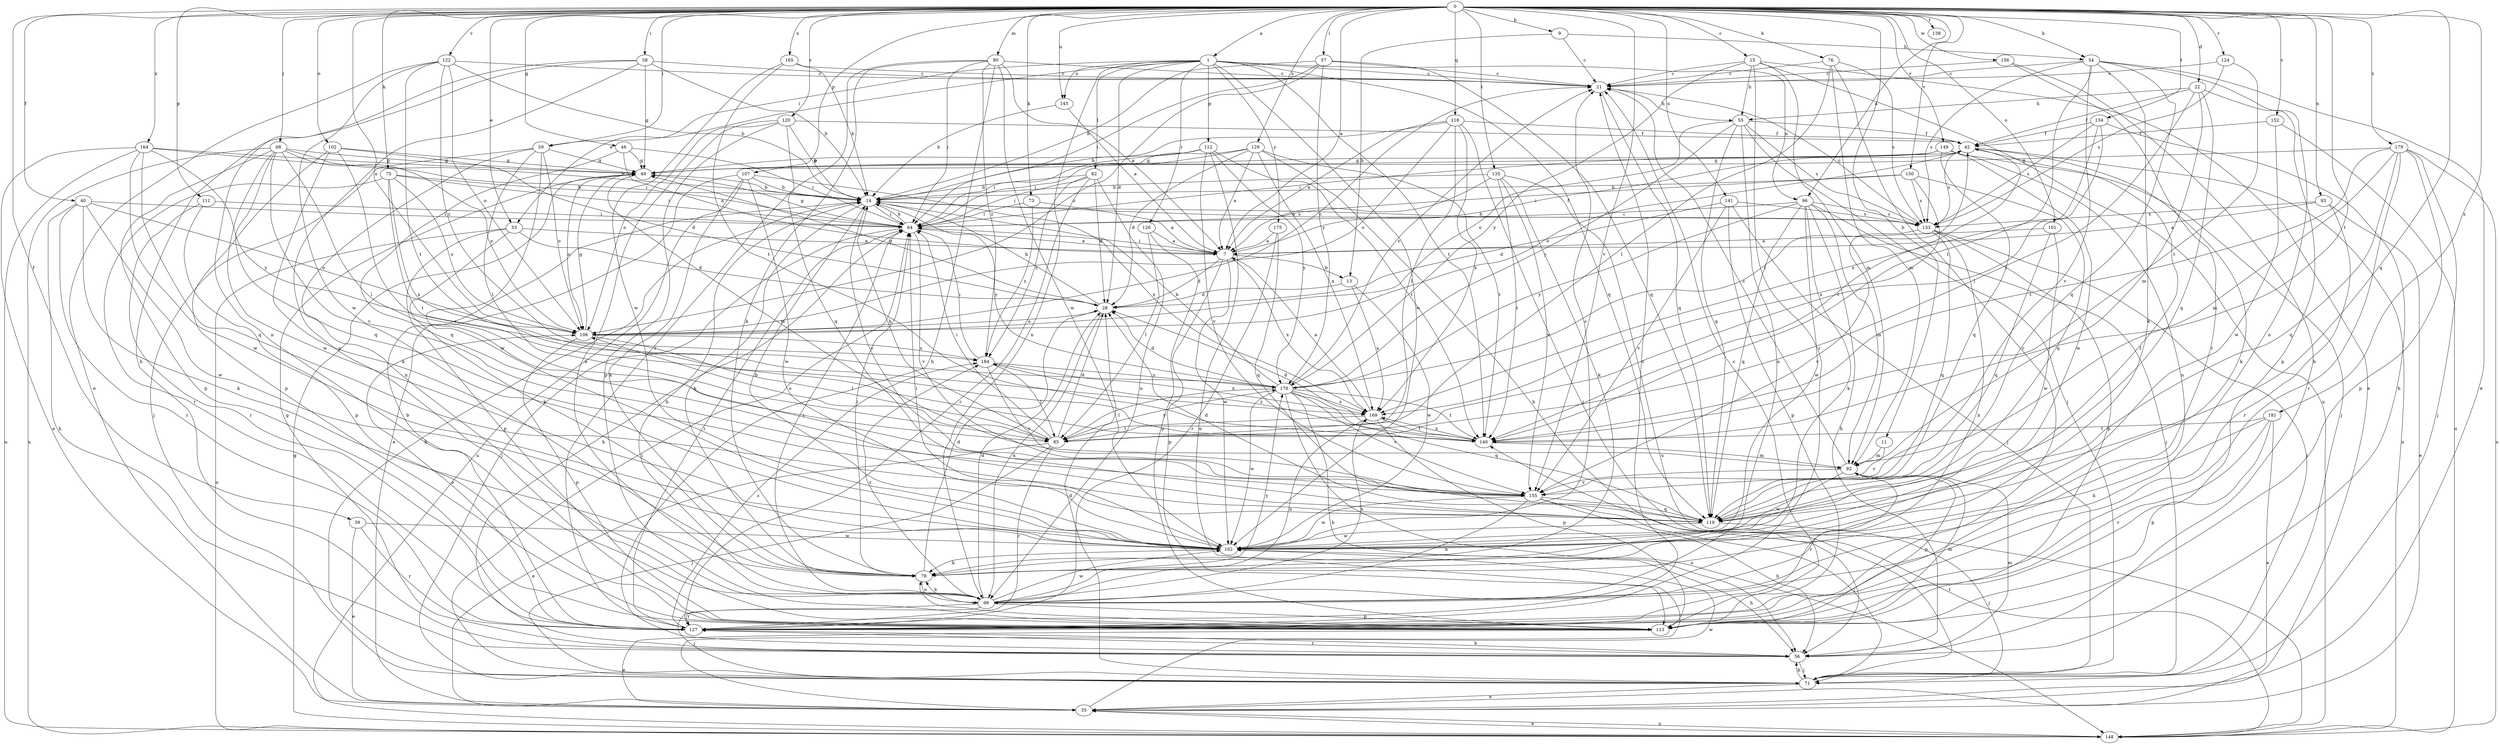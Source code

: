strict digraph  {
0;
1;
7;
9;
11;
13;
14;
15;
21;
22;
28;
33;
35;
39;
40;
42;
46;
49;
54;
55;
56;
57;
58;
59;
64;
68;
71;
73;
75;
76;
78;
82;
85;
90;
92;
93;
96;
99;
101;
102;
106;
107;
111;
112;
113;
118;
119;
120;
122;
124;
126;
127;
129;
133;
134;
135;
138;
140;
141;
145;
148;
149;
150;
152;
155;
156;
162;
164;
165;
169;
175;
176;
179;
181;
184;
0 -> 1  [label=a];
0 -> 7  [label=a];
0 -> 9  [label=b];
0 -> 11  [label=b];
0 -> 15  [label=c];
0 -> 22  [label=d];
0 -> 33  [label=e];
0 -> 39  [label=f];
0 -> 40  [label=f];
0 -> 46  [label=g];
0 -> 54  [label=h];
0 -> 57  [label=i];
0 -> 58  [label=i];
0 -> 59  [label=i];
0 -> 68  [label=j];
0 -> 73  [label=k];
0 -> 75  [label=k];
0 -> 76  [label=k];
0 -> 90  [label=m];
0 -> 93  [label=n];
0 -> 96  [label=n];
0 -> 101  [label=o];
0 -> 102  [label=o];
0 -> 106  [label=o];
0 -> 107  [label=p];
0 -> 111  [label=p];
0 -> 118  [label=q];
0 -> 119  [label=q];
0 -> 120  [label=r];
0 -> 122  [label=r];
0 -> 124  [label=r];
0 -> 129  [label=s];
0 -> 134  [label=t];
0 -> 135  [label=t];
0 -> 138  [label=t];
0 -> 140  [label=t];
0 -> 141  [label=u];
0 -> 145  [label=u];
0 -> 149  [label=v];
0 -> 150  [label=v];
0 -> 152  [label=v];
0 -> 155  [label=v];
0 -> 156  [label=w];
0 -> 164  [label=x];
0 -> 165  [label=x];
0 -> 179  [label=z];
0 -> 181  [label=z];
1 -> 21  [label=c];
1 -> 28  [label=d];
1 -> 33  [label=e];
1 -> 59  [label=i];
1 -> 82  [label=l];
1 -> 96  [label=n];
1 -> 99  [label=n];
1 -> 112  [label=p];
1 -> 119  [label=q];
1 -> 126  [label=r];
1 -> 140  [label=t];
1 -> 145  [label=u];
1 -> 162  [label=w];
1 -> 175  [label=y];
7 -> 13  [label=b];
7 -> 28  [label=d];
7 -> 42  [label=f];
7 -> 64  [label=i];
7 -> 113  [label=p];
7 -> 162  [label=w];
7 -> 169  [label=x];
9 -> 13  [label=b];
9 -> 21  [label=c];
9 -> 54  [label=h];
11 -> 92  [label=m];
11 -> 155  [label=v];
13 -> 28  [label=d];
13 -> 162  [label=w];
13 -> 169  [label=x];
14 -> 64  [label=i];
14 -> 78  [label=k];
14 -> 133  [label=s];
14 -> 155  [label=v];
14 -> 176  [label=y];
15 -> 21  [label=c];
15 -> 35  [label=e];
15 -> 55  [label=h];
15 -> 92  [label=m];
15 -> 127  [label=r];
15 -> 148  [label=u];
15 -> 176  [label=y];
21 -> 55  [label=h];
21 -> 119  [label=q];
22 -> 42  [label=f];
22 -> 55  [label=h];
22 -> 85  [label=l];
22 -> 92  [label=m];
22 -> 113  [label=p];
22 -> 119  [label=q];
28 -> 14  [label=b];
28 -> 49  [label=g];
28 -> 99  [label=n];
28 -> 106  [label=o];
33 -> 7  [label=a];
33 -> 28  [label=d];
33 -> 78  [label=k];
33 -> 113  [label=p];
33 -> 148  [label=u];
35 -> 148  [label=u];
35 -> 162  [label=w];
39 -> 35  [label=e];
39 -> 127  [label=r];
39 -> 162  [label=w];
40 -> 56  [label=h];
40 -> 64  [label=i];
40 -> 78  [label=k];
40 -> 106  [label=o];
40 -> 127  [label=r];
40 -> 162  [label=w];
42 -> 49  [label=g];
42 -> 78  [label=k];
42 -> 106  [label=o];
42 -> 133  [label=s];
42 -> 140  [label=t];
42 -> 148  [label=u];
46 -> 7  [label=a];
46 -> 49  [label=g];
46 -> 64  [label=i];
46 -> 119  [label=q];
49 -> 14  [label=b];
49 -> 92  [label=m];
49 -> 106  [label=o];
54 -> 21  [label=c];
54 -> 35  [label=e];
54 -> 78  [label=k];
54 -> 99  [label=n];
54 -> 119  [label=q];
54 -> 133  [label=s];
54 -> 140  [label=t];
54 -> 155  [label=v];
55 -> 42  [label=f];
55 -> 71  [label=j];
55 -> 99  [label=n];
55 -> 106  [label=o];
55 -> 119  [label=q];
55 -> 133  [label=s];
55 -> 176  [label=y];
56 -> 49  [label=g];
56 -> 71  [label=j];
56 -> 92  [label=m];
56 -> 127  [label=r];
57 -> 14  [label=b];
57 -> 21  [label=c];
57 -> 64  [label=i];
57 -> 106  [label=o];
57 -> 119  [label=q];
57 -> 176  [label=y];
58 -> 14  [label=b];
58 -> 21  [label=c];
58 -> 49  [label=g];
58 -> 56  [label=h];
58 -> 99  [label=n];
58 -> 113  [label=p];
59 -> 49  [label=g];
59 -> 71  [label=j];
59 -> 85  [label=l];
59 -> 99  [label=n];
59 -> 106  [label=o];
59 -> 162  [label=w];
64 -> 7  [label=a];
64 -> 14  [label=b];
64 -> 49  [label=g];
64 -> 56  [label=h];
64 -> 71  [label=j];
64 -> 155  [label=v];
68 -> 14  [label=b];
68 -> 49  [label=g];
68 -> 85  [label=l];
68 -> 106  [label=o];
68 -> 113  [label=p];
68 -> 119  [label=q];
68 -> 148  [label=u];
68 -> 155  [label=v];
68 -> 162  [label=w];
71 -> 14  [label=b];
71 -> 28  [label=d];
71 -> 35  [label=e];
71 -> 56  [label=h];
71 -> 64  [label=i];
73 -> 7  [label=a];
73 -> 64  [label=i];
73 -> 184  [label=z];
75 -> 14  [label=b];
75 -> 64  [label=i];
75 -> 106  [label=o];
75 -> 127  [label=r];
75 -> 140  [label=t];
75 -> 169  [label=x];
76 -> 21  [label=c];
76 -> 85  [label=l];
76 -> 92  [label=m];
76 -> 127  [label=r];
76 -> 133  [label=s];
78 -> 28  [label=d];
78 -> 64  [label=i];
78 -> 99  [label=n];
82 -> 14  [label=b];
82 -> 28  [label=d];
82 -> 64  [label=i];
82 -> 99  [label=n];
82 -> 127  [label=r];
82 -> 184  [label=z];
85 -> 14  [label=b];
85 -> 28  [label=d];
85 -> 35  [label=e];
85 -> 64  [label=i];
85 -> 71  [label=j];
85 -> 106  [label=o];
85 -> 127  [label=r];
85 -> 176  [label=y];
90 -> 7  [label=a];
90 -> 21  [label=c];
90 -> 56  [label=h];
90 -> 64  [label=i];
90 -> 78  [label=k];
90 -> 127  [label=r];
90 -> 162  [label=w];
90 -> 184  [label=z];
92 -> 21  [label=c];
92 -> 113  [label=p];
92 -> 127  [label=r];
92 -> 155  [label=v];
92 -> 162  [label=w];
93 -> 7  [label=a];
93 -> 35  [label=e];
93 -> 127  [label=r];
93 -> 133  [label=s];
96 -> 56  [label=h];
96 -> 64  [label=i];
96 -> 71  [label=j];
96 -> 78  [label=k];
96 -> 92  [label=m];
96 -> 119  [label=q];
96 -> 133  [label=s];
96 -> 162  [label=w];
96 -> 176  [label=y];
99 -> 14  [label=b];
99 -> 28  [label=d];
99 -> 64  [label=i];
99 -> 71  [label=j];
99 -> 78  [label=k];
99 -> 113  [label=p];
99 -> 127  [label=r];
99 -> 162  [label=w];
99 -> 169  [label=x];
99 -> 176  [label=y];
99 -> 184  [label=z];
101 -> 7  [label=a];
101 -> 119  [label=q];
101 -> 162  [label=w];
102 -> 28  [label=d];
102 -> 49  [label=g];
102 -> 78  [label=k];
102 -> 113  [label=p];
102 -> 155  [label=v];
106 -> 21  [label=c];
106 -> 49  [label=g];
106 -> 85  [label=l];
106 -> 113  [label=p];
106 -> 184  [label=z];
107 -> 14  [label=b];
107 -> 35  [label=e];
107 -> 78  [label=k];
107 -> 148  [label=u];
107 -> 162  [label=w];
107 -> 169  [label=x];
111 -> 64  [label=i];
111 -> 113  [label=p];
111 -> 127  [label=r];
112 -> 35  [label=e];
112 -> 49  [label=g];
112 -> 64  [label=i];
112 -> 140  [label=t];
112 -> 155  [label=v];
112 -> 176  [label=y];
113 -> 21  [label=c];
113 -> 35  [label=e];
113 -> 78  [label=k];
113 -> 92  [label=m];
118 -> 7  [label=a];
118 -> 14  [label=b];
118 -> 42  [label=f];
118 -> 71  [label=j];
118 -> 85  [label=l];
118 -> 106  [label=o];
118 -> 169  [label=x];
119 -> 28  [label=d];
119 -> 71  [label=j];
119 -> 162  [label=w];
120 -> 14  [label=b];
120 -> 42  [label=f];
120 -> 99  [label=n];
120 -> 106  [label=o];
120 -> 113  [label=p];
120 -> 119  [label=q];
122 -> 14  [label=b];
122 -> 21  [label=c];
122 -> 35  [label=e];
122 -> 106  [label=o];
122 -> 140  [label=t];
122 -> 162  [label=w];
122 -> 184  [label=z];
124 -> 21  [label=c];
124 -> 133  [label=s];
124 -> 140  [label=t];
126 -> 7  [label=a];
126 -> 85  [label=l];
126 -> 113  [label=p];
127 -> 14  [label=b];
127 -> 21  [label=c];
127 -> 56  [label=h];
127 -> 64  [label=i];
127 -> 106  [label=o];
127 -> 184  [label=z];
129 -> 7  [label=a];
129 -> 28  [label=d];
129 -> 49  [label=g];
129 -> 56  [label=h];
129 -> 64  [label=i];
129 -> 140  [label=t];
129 -> 169  [label=x];
133 -> 14  [label=b];
133 -> 21  [label=c];
133 -> 71  [label=j];
133 -> 99  [label=n];
133 -> 113  [label=p];
133 -> 119  [label=q];
133 -> 155  [label=v];
134 -> 42  [label=f];
134 -> 56  [label=h];
134 -> 85  [label=l];
134 -> 133  [label=s];
134 -> 169  [label=x];
135 -> 7  [label=a];
135 -> 14  [label=b];
135 -> 78  [label=k];
135 -> 140  [label=t];
135 -> 148  [label=u];
135 -> 155  [label=v];
140 -> 28  [label=d];
140 -> 92  [label=m];
140 -> 169  [label=x];
140 -> 184  [label=z];
141 -> 28  [label=d];
141 -> 71  [label=j];
141 -> 113  [label=p];
141 -> 133  [label=s];
141 -> 155  [label=v];
145 -> 7  [label=a];
145 -> 14  [label=b];
148 -> 35  [label=e];
148 -> 49  [label=g];
148 -> 140  [label=t];
149 -> 49  [label=g];
149 -> 64  [label=i];
149 -> 71  [label=j];
149 -> 99  [label=n];
149 -> 119  [label=q];
149 -> 162  [label=w];
150 -> 14  [label=b];
150 -> 64  [label=i];
150 -> 119  [label=q];
150 -> 133  [label=s];
150 -> 169  [label=x];
152 -> 42  [label=f];
152 -> 148  [label=u];
152 -> 162  [label=w];
155 -> 56  [label=h];
155 -> 71  [label=j];
155 -> 99  [label=n];
155 -> 119  [label=q];
155 -> 162  [label=w];
156 -> 21  [label=c];
156 -> 56  [label=h];
156 -> 127  [label=r];
162 -> 14  [label=b];
162 -> 21  [label=c];
162 -> 42  [label=f];
162 -> 56  [label=h];
162 -> 64  [label=i];
162 -> 78  [label=k];
164 -> 35  [label=e];
164 -> 49  [label=p];
164 -> 64  [label=i];
164 -> 119  [label=q];
164 -> 148  [label=u];
164 -> 162  [label=w];
164 -> 176  [label=y];
165 -> 14  [label=b];
165 -> 21  [label=c];
165 -> 140  [label=t];
165 -> 162  [label=w];
169 -> 7  [label=a];
169 -> 85  [label=l];
169 -> 99  [label=n];
169 -> 113  [label=p];
169 -> 140  [label=t];
175 -> 7  [label=a];
175 -> 119  [label=q];
175 -> 127  [label=r];
176 -> 14  [label=b];
176 -> 21  [label=c];
176 -> 28  [label=d];
176 -> 42  [label=f];
176 -> 56  [label=h];
176 -> 85  [label=l];
176 -> 119  [label=q];
176 -> 140  [label=t];
176 -> 148  [label=u];
176 -> 155  [label=v];
176 -> 162  [label=w];
176 -> 169  [label=x];
179 -> 49  [label=g];
179 -> 71  [label=j];
179 -> 92  [label=m];
179 -> 113  [label=p];
179 -> 119  [label=q];
179 -> 127  [label=r];
179 -> 140  [label=t];
179 -> 148  [label=u];
181 -> 35  [label=e];
181 -> 78  [label=k];
181 -> 113  [label=p];
181 -> 127  [label=r];
181 -> 140  [label=t];
184 -> 64  [label=i];
184 -> 85  [label=l];
184 -> 155  [label=v];
184 -> 169  [label=x];
184 -> 176  [label=y];
}
